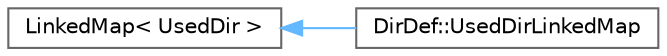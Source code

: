 digraph "Graphical Class Hierarchy"
{
 // INTERACTIVE_SVG=YES
 // LATEX_PDF_SIZE
  bgcolor="transparent";
  edge [fontname=Helvetica,fontsize=10,labelfontname=Helvetica,labelfontsize=10];
  node [fontname=Helvetica,fontsize=10,shape=box,height=0.2,width=0.4];
  rankdir="LR";
  Node0 [label="LinkedMap\< UsedDir \>",height=0.2,width=0.4,color="grey40", fillcolor="white", style="filled",URL="$d0/d2c/class_linked_map.html",tooltip=" "];
  Node0 -> Node1 [dir="back",color="steelblue1",style="solid"];
  Node1 [label="DirDef::UsedDirLinkedMap",height=0.2,width=0.4,color="grey40", fillcolor="white", style="filled",URL="$dd/dd7/class_dir_def_1_1_used_dir_linked_map.html",tooltip=" "];
}
